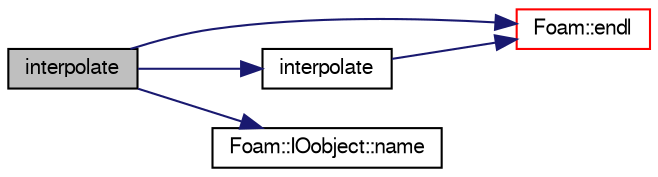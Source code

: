 digraph "interpolate"
{
  bgcolor="transparent";
  edge [fontname="FreeSans",fontsize="10",labelfontname="FreeSans",labelfontsize="10"];
  node [fontname="FreeSans",fontsize="10",shape=record];
  rankdir="LR";
  Node27555 [label="interpolate",height=0.2,width=0.4,color="black", fillcolor="grey75", style="filled", fontcolor="black"];
  Node27555 -> Node27556 [color="midnightblue",fontsize="10",style="solid",fontname="FreeSans"];
  Node27556 [label="Foam::endl",height=0.2,width=0.4,color="red",URL="$a21124.html#a2db8fe02a0d3909e9351bb4275b23ce4",tooltip="Add newline and flush stream. "];
  Node27555 -> Node27558 [color="midnightblue",fontsize="10",style="solid",fontname="FreeSans"];
  Node27558 [label="interpolate",height=0.2,width=0.4,color="black",URL="$a21134.html#addbc18784300dd0955a9bf79f8e2c43b"];
  Node27558 -> Node27556 [color="midnightblue",fontsize="10",style="solid",fontname="FreeSans"];
  Node27555 -> Node27559 [color="midnightblue",fontsize="10",style="solid",fontname="FreeSans"];
  Node27559 [label="Foam::IOobject::name",height=0.2,width=0.4,color="black",URL="$a26142.html#acc80e00a8ac919288fb55bd14cc88bf6",tooltip="Return name. "];
}
